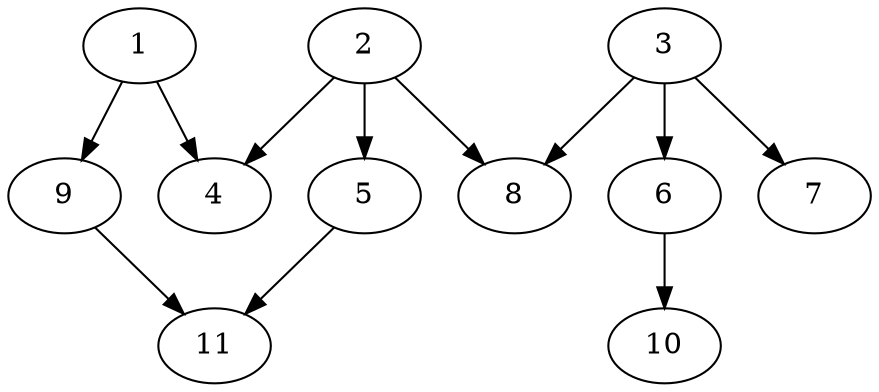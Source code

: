 // DAG automatically generated by daggen at Fri May 24 12:58:12 2024
// daggen-master/daggen -n 11 --fat 0.5 --density 0.5 --regular 0.5 --jump 2 --minalpha 20 --maxalpha 50 --dot -o dags_dot_11/sim_7.dot 
digraph G {
  1 [size="549641368886", alpha="47.32"]
  1 -> 4 [size ="679477248"]
  1 -> 9 [size ="679477248"]
  2 [size="269527688915", alpha="34.35"]
  2 -> 4 [size ="301989888"]
  2 -> 5 [size ="301989888"]
  2 -> 8 [size ="301989888"]
  3 [size="10406424734", alpha="35.12"]
  3 -> 6 [size ="209715200"]
  3 -> 7 [size ="209715200"]
  3 -> 8 [size ="209715200"]
  4 [size="11972469760", alpha="21.64"]
  5 [size="715688845976", alpha="22.93"]
  5 -> 11 [size ="536870912"]
  6 [size="24907817176", alpha="21.15"]
  6 -> 10 [size ="536870912"]
  7 [size="5346262540", alpha="27.89"]
  8 [size="549755813888", alpha="37.82"]
  9 [size="271699069564", alpha="24.99"]
  9 -> 11 [size ="536870912"]
  10 [size="549755813888", alpha="22.58"]
  11 [size="32568439500", alpha="27.41"]
}
